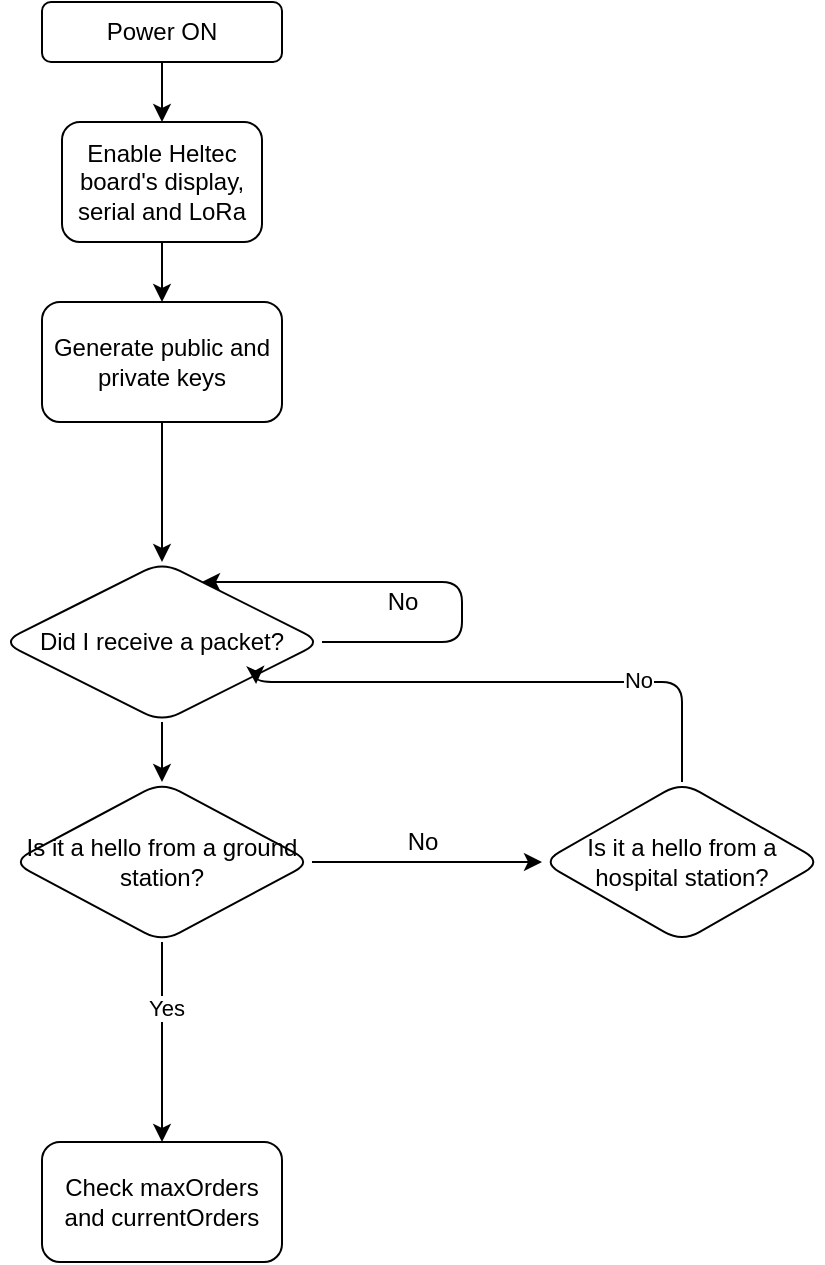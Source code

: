 <mxfile>
    <diagram id="C5RBs43oDa-KdzZeNtuy" name="Page-1">
        <mxGraphModel dx="728" dy="364" grid="1" gridSize="10" guides="1" tooltips="1" connect="1" arrows="1" fold="1" page="1" pageScale="1" pageWidth="827" pageHeight="1169" math="0" shadow="0">
            <root>
                <mxCell id="WIyWlLk6GJQsqaUBKTNV-0"/>
                <mxCell id="WIyWlLk6GJQsqaUBKTNV-1" parent="WIyWlLk6GJQsqaUBKTNV-0"/>
                <mxCell id="OJD0DWyWejZvtVfnCre9-2" style="edgeStyle=orthogonalEdgeStyle;rounded=0;orthogonalLoop=1;jettySize=auto;html=1;exitX=0.5;exitY=1;exitDx=0;exitDy=0;entryX=0.5;entryY=0;entryDx=0;entryDy=0;" parent="WIyWlLk6GJQsqaUBKTNV-1" source="OJD0DWyWejZvtVfnCre9-0" target="OJD0DWyWejZvtVfnCre9-1" edge="1">
                    <mxGeometry relative="1" as="geometry"/>
                </mxCell>
                <mxCell id="OJD0DWyWejZvtVfnCre9-0" value="Power ON" style="rounded=1;whiteSpace=wrap;html=1;" parent="WIyWlLk6GJQsqaUBKTNV-1" vertex="1">
                    <mxGeometry x="240" y="40" width="120" height="30" as="geometry"/>
                </mxCell>
                <mxCell id="OJD0DWyWejZvtVfnCre9-9" style="edgeStyle=orthogonalEdgeStyle;rounded=0;orthogonalLoop=1;jettySize=auto;html=1;exitX=0.5;exitY=1;exitDx=0;exitDy=0;entryX=0.5;entryY=0;entryDx=0;entryDy=0;" parent="WIyWlLk6GJQsqaUBKTNV-1" source="OJD0DWyWejZvtVfnCre9-1" target="OJD0DWyWejZvtVfnCre9-8" edge="1">
                    <mxGeometry relative="1" as="geometry"/>
                </mxCell>
                <mxCell id="OJD0DWyWejZvtVfnCre9-1" value="Enable Heltec board's display, serial and LoRa" style="rounded=1;whiteSpace=wrap;html=1;" parent="WIyWlLk6GJQsqaUBKTNV-1" vertex="1">
                    <mxGeometry x="250" y="100" width="100" height="60" as="geometry"/>
                </mxCell>
                <mxCell id="1" value="" style="edgeStyle=none;html=1;" edge="1" parent="WIyWlLk6GJQsqaUBKTNV-1" source="OJD0DWyWejZvtVfnCre9-8" target="0">
                    <mxGeometry relative="1" as="geometry"/>
                </mxCell>
                <mxCell id="OJD0DWyWejZvtVfnCre9-8" value="Generate public and private keys" style="rounded=1;whiteSpace=wrap;html=1;shadow=0;fillColor=default;gradientColor=none;gradientDirection=radial;" parent="WIyWlLk6GJQsqaUBKTNV-1" vertex="1">
                    <mxGeometry x="240" y="190" width="120" height="60" as="geometry"/>
                </mxCell>
                <mxCell id="2" style="edgeStyle=orthogonalEdgeStyle;html=1;exitX=1;exitY=0.5;exitDx=0;exitDy=0;" edge="1" parent="WIyWlLk6GJQsqaUBKTNV-1" source="0" target="0">
                    <mxGeometry relative="1" as="geometry">
                        <mxPoint x="390" y="330" as="targetPoint"/>
                        <Array as="points">
                            <mxPoint x="450" y="360"/>
                            <mxPoint x="450" y="330"/>
                        </Array>
                    </mxGeometry>
                </mxCell>
                <mxCell id="5" value="" style="edgeStyle=orthogonalEdgeStyle;html=1;" edge="1" parent="WIyWlLk6GJQsqaUBKTNV-1" source="0" target="4">
                    <mxGeometry relative="1" as="geometry"/>
                </mxCell>
                <mxCell id="0" value="Did I receive a packet?" style="rhombus;whiteSpace=wrap;html=1;rounded=1;shadow=0;gradientColor=none;gradientDirection=radial;" vertex="1" parent="WIyWlLk6GJQsqaUBKTNV-1">
                    <mxGeometry x="220" y="320" width="160" height="80" as="geometry"/>
                </mxCell>
                <mxCell id="3" value="No" style="text;html=1;align=center;verticalAlign=middle;resizable=0;points=[];autosize=1;strokeColor=none;fillColor=none;" vertex="1" parent="WIyWlLk6GJQsqaUBKTNV-1">
                    <mxGeometry x="405" y="330" width="30" height="20" as="geometry"/>
                </mxCell>
                <mxCell id="14" value="" style="edgeStyle=orthogonalEdgeStyle;html=1;" edge="1" parent="WIyWlLk6GJQsqaUBKTNV-1" source="4" target="13">
                    <mxGeometry relative="1" as="geometry"/>
                </mxCell>
                <mxCell id="19" value="" style="edgeStyle=orthogonalEdgeStyle;html=1;" edge="1" parent="WIyWlLk6GJQsqaUBKTNV-1" source="4" target="18">
                    <mxGeometry relative="1" as="geometry"/>
                </mxCell>
                <mxCell id="20" value="Yes" style="edgeLabel;html=1;align=center;verticalAlign=middle;resizable=0;points=[];" vertex="1" connectable="0" parent="19">
                    <mxGeometry x="-0.34" y="2" relative="1" as="geometry">
                        <mxPoint as="offset"/>
                    </mxGeometry>
                </mxCell>
                <mxCell id="4" value="Is it a hello from a ground station?" style="rhombus;whiteSpace=wrap;html=1;rounded=1;shadow=0;gradientColor=none;gradientDirection=radial;" vertex="1" parent="WIyWlLk6GJQsqaUBKTNV-1">
                    <mxGeometry x="225" y="430" width="150" height="80" as="geometry"/>
                </mxCell>
                <mxCell id="16" style="edgeStyle=orthogonalEdgeStyle;html=1;exitX=0.5;exitY=0;exitDx=0;exitDy=0;entryX=0.794;entryY=0.763;entryDx=0;entryDy=0;entryPerimeter=0;" edge="1" parent="WIyWlLk6GJQsqaUBKTNV-1" source="13" target="0">
                    <mxGeometry relative="1" as="geometry">
                        <mxPoint x="420" y="380" as="targetPoint"/>
                        <Array as="points">
                            <mxPoint x="560" y="380"/>
                        </Array>
                    </mxGeometry>
                </mxCell>
                <mxCell id="17" value="No" style="edgeLabel;html=1;align=center;verticalAlign=middle;resizable=0;points=[];" vertex="1" connectable="0" parent="16">
                    <mxGeometry x="-0.452" y="-1" relative="1" as="geometry">
                        <mxPoint as="offset"/>
                    </mxGeometry>
                </mxCell>
                <mxCell id="13" value="Is it a hello from a hospital station?" style="rhombus;whiteSpace=wrap;html=1;rounded=1;shadow=0;gradientColor=none;gradientDirection=radial;" vertex="1" parent="WIyWlLk6GJQsqaUBKTNV-1">
                    <mxGeometry x="490" y="430" width="140" height="80" as="geometry"/>
                </mxCell>
                <mxCell id="15" value="No" style="text;html=1;align=center;verticalAlign=middle;resizable=0;points=[];autosize=1;strokeColor=none;fillColor=none;" vertex="1" parent="WIyWlLk6GJQsqaUBKTNV-1">
                    <mxGeometry x="415" y="450" width="30" height="20" as="geometry"/>
                </mxCell>
                <mxCell id="18" value="Check maxOrders and currentOrders" style="whiteSpace=wrap;html=1;rounded=1;shadow=0;gradientColor=none;gradientDirection=radial;" vertex="1" parent="WIyWlLk6GJQsqaUBKTNV-1">
                    <mxGeometry x="240" y="610" width="120" height="60" as="geometry"/>
                </mxCell>
            </root>
        </mxGraphModel>
    </diagram>
</mxfile>